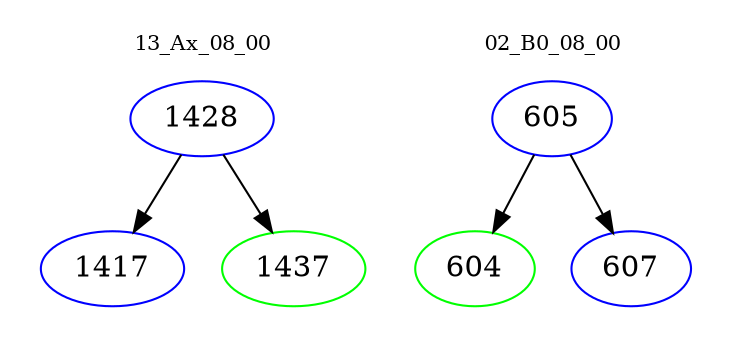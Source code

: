 digraph{
subgraph cluster_0 {
color = white
label = "13_Ax_08_00";
fontsize=10;
T0_1428 [label="1428", color="blue"]
T0_1428 -> T0_1417 [color="black"]
T0_1417 [label="1417", color="blue"]
T0_1428 -> T0_1437 [color="black"]
T0_1437 [label="1437", color="green"]
}
subgraph cluster_1 {
color = white
label = "02_B0_08_00";
fontsize=10;
T1_605 [label="605", color="blue"]
T1_605 -> T1_604 [color="black"]
T1_604 [label="604", color="green"]
T1_605 -> T1_607 [color="black"]
T1_607 [label="607", color="blue"]
}
}
